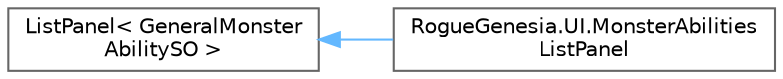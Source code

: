 digraph "Graphical Class Hierarchy"
{
 // LATEX_PDF_SIZE
  bgcolor="transparent";
  edge [fontname=Helvetica,fontsize=10,labelfontname=Helvetica,labelfontsize=10];
  node [fontname=Helvetica,fontsize=10,shape=box,height=0.2,width=0.4];
  rankdir="LR";
  Node0 [label="ListPanel\< GeneralMonster\lAbilitySO \>",height=0.2,width=0.4,color="grey40", fillcolor="white", style="filled",URL="$class_list_panel.html",tooltip=" "];
  Node0 -> Node1 [dir="back",color="steelblue1",style="solid"];
  Node1 [label="RogueGenesia.UI.MonsterAbilities\lListPanel",height=0.2,width=0.4,color="grey40", fillcolor="white", style="filled",URL="$class_rogue_genesia_1_1_u_i_1_1_monster_abilities_list_panel.html",tooltip=" "];
}
